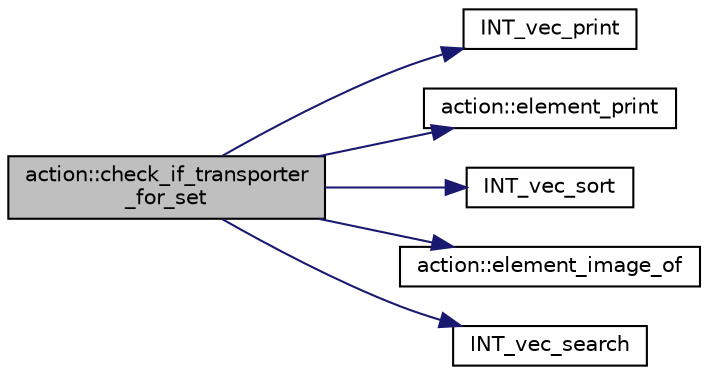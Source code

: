 digraph "action::check_if_transporter_for_set"
{
  edge [fontname="Helvetica",fontsize="10",labelfontname="Helvetica",labelfontsize="10"];
  node [fontname="Helvetica",fontsize="10",shape=record];
  rankdir="LR";
  Node1239 [label="action::check_if_transporter\l_for_set",height=0.2,width=0.4,color="black", fillcolor="grey75", style="filled", fontcolor="black"];
  Node1239 -> Node1240 [color="midnightblue",fontsize="10",style="solid",fontname="Helvetica"];
  Node1240 [label="INT_vec_print",height=0.2,width=0.4,color="black", fillcolor="white", style="filled",URL="$df/dbf/sajeeb_8_c.html#a79a5901af0b47dd0d694109543c027fe"];
  Node1239 -> Node1241 [color="midnightblue",fontsize="10",style="solid",fontname="Helvetica"];
  Node1241 [label="action::element_print",height=0.2,width=0.4,color="black", fillcolor="white", style="filled",URL="$d2/d86/classaction.html#ae38c3ef3c1125213733d63c6fc3c40cd"];
  Node1239 -> Node1242 [color="midnightblue",fontsize="10",style="solid",fontname="Helvetica"];
  Node1242 [label="INT_vec_sort",height=0.2,width=0.4,color="black", fillcolor="white", style="filled",URL="$d5/de2/foundations_2data__structures_2data__structures_8h.html#a877cf6c0867f8a8e7c199476e640eca5"];
  Node1239 -> Node1243 [color="midnightblue",fontsize="10",style="solid",fontname="Helvetica"];
  Node1243 [label="action::element_image_of",height=0.2,width=0.4,color="black", fillcolor="white", style="filled",URL="$d2/d86/classaction.html#ae09559d4537a048fc860f8a74a31393d"];
  Node1239 -> Node1244 [color="midnightblue",fontsize="10",style="solid",fontname="Helvetica"];
  Node1244 [label="INT_vec_search",height=0.2,width=0.4,color="black", fillcolor="white", style="filled",URL="$d5/de2/foundations_2data__structures_2data__structures_8h.html#ad103ef2316a1f671bdb68fd9cd9ba945"];
}

